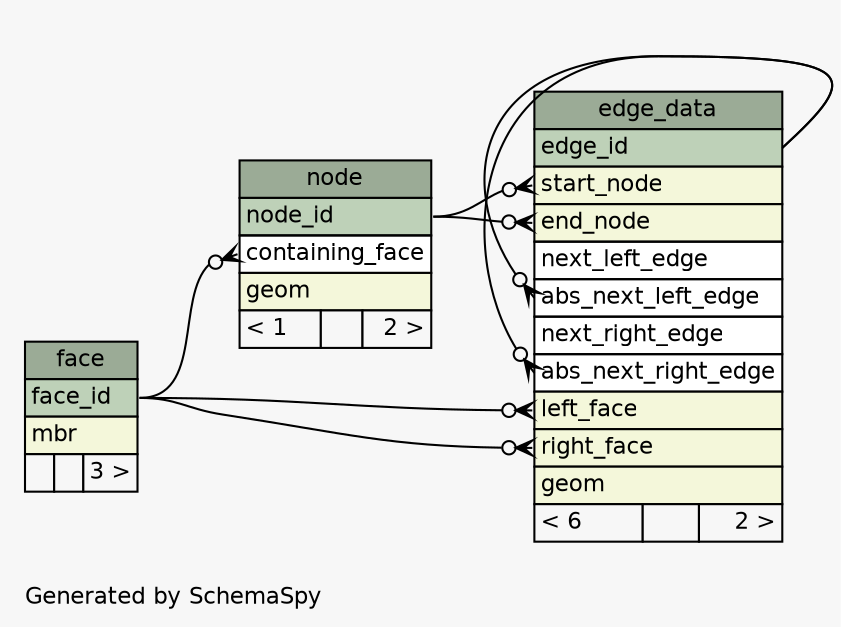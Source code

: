 // dot 2.38.0 on Mac OS X 10.10.1
// SchemaSpy rev 590
digraph "largeRelationshipsDiagram" {
  graph [
    rankdir="RL"
    bgcolor="#f7f7f7"
    label="\nGenerated by SchemaSpy"
    labeljust="l"
    nodesep="0.18"
    ranksep="0.46"
    fontname="Helvetica"
    fontsize="11"
  ];
  node [
    fontname="Helvetica"
    fontsize="11"
    shape="plaintext"
  ];
  edge [
    arrowsize="0.8"
  ];
  "edge_data" [
    label=<
    <TABLE BORDER="0" CELLBORDER="1" CELLSPACING="0" BGCOLOR="#ffffff">
      <TR><TD COLSPAN="3" BGCOLOR="#9bab96" ALIGN="CENTER">edge_data</TD></TR>
      <TR><TD PORT="edge_id" COLSPAN="3" BGCOLOR="#bed1b8" ALIGN="LEFT">edge_id</TD></TR>
      <TR><TD PORT="start_node" COLSPAN="3" BGCOLOR="#f4f7da" ALIGN="LEFT">start_node</TD></TR>
      <TR><TD PORT="end_node" COLSPAN="3" BGCOLOR="#f4f7da" ALIGN="LEFT">end_node</TD></TR>
      <TR><TD PORT="next_left_edge" COLSPAN="3" ALIGN="LEFT">next_left_edge</TD></TR>
      <TR><TD PORT="abs_next_left_edge" COLSPAN="3" ALIGN="LEFT">abs_next_left_edge</TD></TR>
      <TR><TD PORT="next_right_edge" COLSPAN="3" ALIGN="LEFT">next_right_edge</TD></TR>
      <TR><TD PORT="abs_next_right_edge" COLSPAN="3" ALIGN="LEFT">abs_next_right_edge</TD></TR>
      <TR><TD PORT="left_face" COLSPAN="3" BGCOLOR="#f4f7da" ALIGN="LEFT">left_face</TD></TR>
      <TR><TD PORT="right_face" COLSPAN="3" BGCOLOR="#f4f7da" ALIGN="LEFT">right_face</TD></TR>
      <TR><TD PORT="geom" COLSPAN="3" BGCOLOR="#f4f7da" ALIGN="LEFT">geom</TD></TR>
      <TR><TD ALIGN="LEFT" BGCOLOR="#f7f7f7">&lt; 6</TD><TD ALIGN="RIGHT" BGCOLOR="#f7f7f7">  </TD><TD ALIGN="RIGHT" BGCOLOR="#f7f7f7">2 &gt;</TD></TR>
    </TABLE>>
    URL="tables/edge_data.html"
    tooltip="edge_data"
  ];
  "face" [
    label=<
    <TABLE BORDER="0" CELLBORDER="1" CELLSPACING="0" BGCOLOR="#ffffff">
      <TR><TD COLSPAN="3" BGCOLOR="#9bab96" ALIGN="CENTER">face</TD></TR>
      <TR><TD PORT="face_id" COLSPAN="3" BGCOLOR="#bed1b8" ALIGN="LEFT">face_id</TD></TR>
      <TR><TD PORT="mbr" COLSPAN="3" BGCOLOR="#f4f7da" ALIGN="LEFT">mbr</TD></TR>
      <TR><TD ALIGN="LEFT" BGCOLOR="#f7f7f7">  </TD><TD ALIGN="RIGHT" BGCOLOR="#f7f7f7">  </TD><TD ALIGN="RIGHT" BGCOLOR="#f7f7f7">3 &gt;</TD></TR>
    </TABLE>>
    URL="tables/face.html"
    tooltip="face"
  ];
  "node" [
    label=<
    <TABLE BORDER="0" CELLBORDER="1" CELLSPACING="0" BGCOLOR="#ffffff">
      <TR><TD COLSPAN="3" BGCOLOR="#9bab96" ALIGN="CENTER">node</TD></TR>
      <TR><TD PORT="node_id" COLSPAN="3" BGCOLOR="#bed1b8" ALIGN="LEFT">node_id</TD></TR>
      <TR><TD PORT="containing_face" COLSPAN="3" ALIGN="LEFT">containing_face</TD></TR>
      <TR><TD PORT="geom" COLSPAN="3" BGCOLOR="#f4f7da" ALIGN="LEFT">geom</TD></TR>
      <TR><TD ALIGN="LEFT" BGCOLOR="#f7f7f7">&lt; 1</TD><TD ALIGN="RIGHT" BGCOLOR="#f7f7f7">  </TD><TD ALIGN="RIGHT" BGCOLOR="#f7f7f7">2 &gt;</TD></TR>
    </TABLE>>
    URL="tables/node.html"
    tooltip="node"
  ];
  "edge_data":"abs_next_left_edge":w -> "edge_data":"edge_id":e [arrowhead=none dir=back arrowtail=crowodot];
  "edge_data":"abs_next_right_edge":w -> "edge_data":"edge_id":e [arrowhead=none dir=back arrowtail=crowodot];
  "edge_data":"end_node":w -> "node":"node_id":e [arrowhead=none dir=back arrowtail=crowodot];
  "edge_data":"left_face":w -> "face":"face_id":e [arrowhead=none dir=back arrowtail=crowodot];
  "edge_data":"right_face":w -> "face":"face_id":e [arrowhead=none dir=back arrowtail=crowodot];
  "edge_data":"start_node":w -> "node":"node_id":e [arrowhead=none dir=back arrowtail=crowodot];
  "node":"containing_face":w -> "face":"face_id":e [arrowhead=none dir=back arrowtail=crowodot];
}
